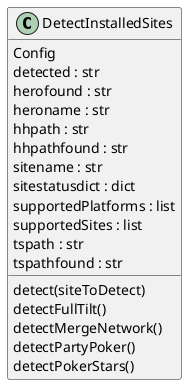 @startuml classes
set namespaceSeparator none
class "DetectInstalledSites" as DetectInstalledSites.DetectInstalledSites {
  Config
  detected : str
  herofound : str
  heroname : str
  hhpath : str
  hhpathfound : str
  sitename : str
  sitestatusdict : dict
  supportedPlatforms : list
  supportedSites : list
  tspath : str
  tspathfound : str
  detect(siteToDetect)
  detectFullTilt()
  detectMergeNetwork()
  detectPartyPoker()
  detectPokerStars()
}
@enduml

